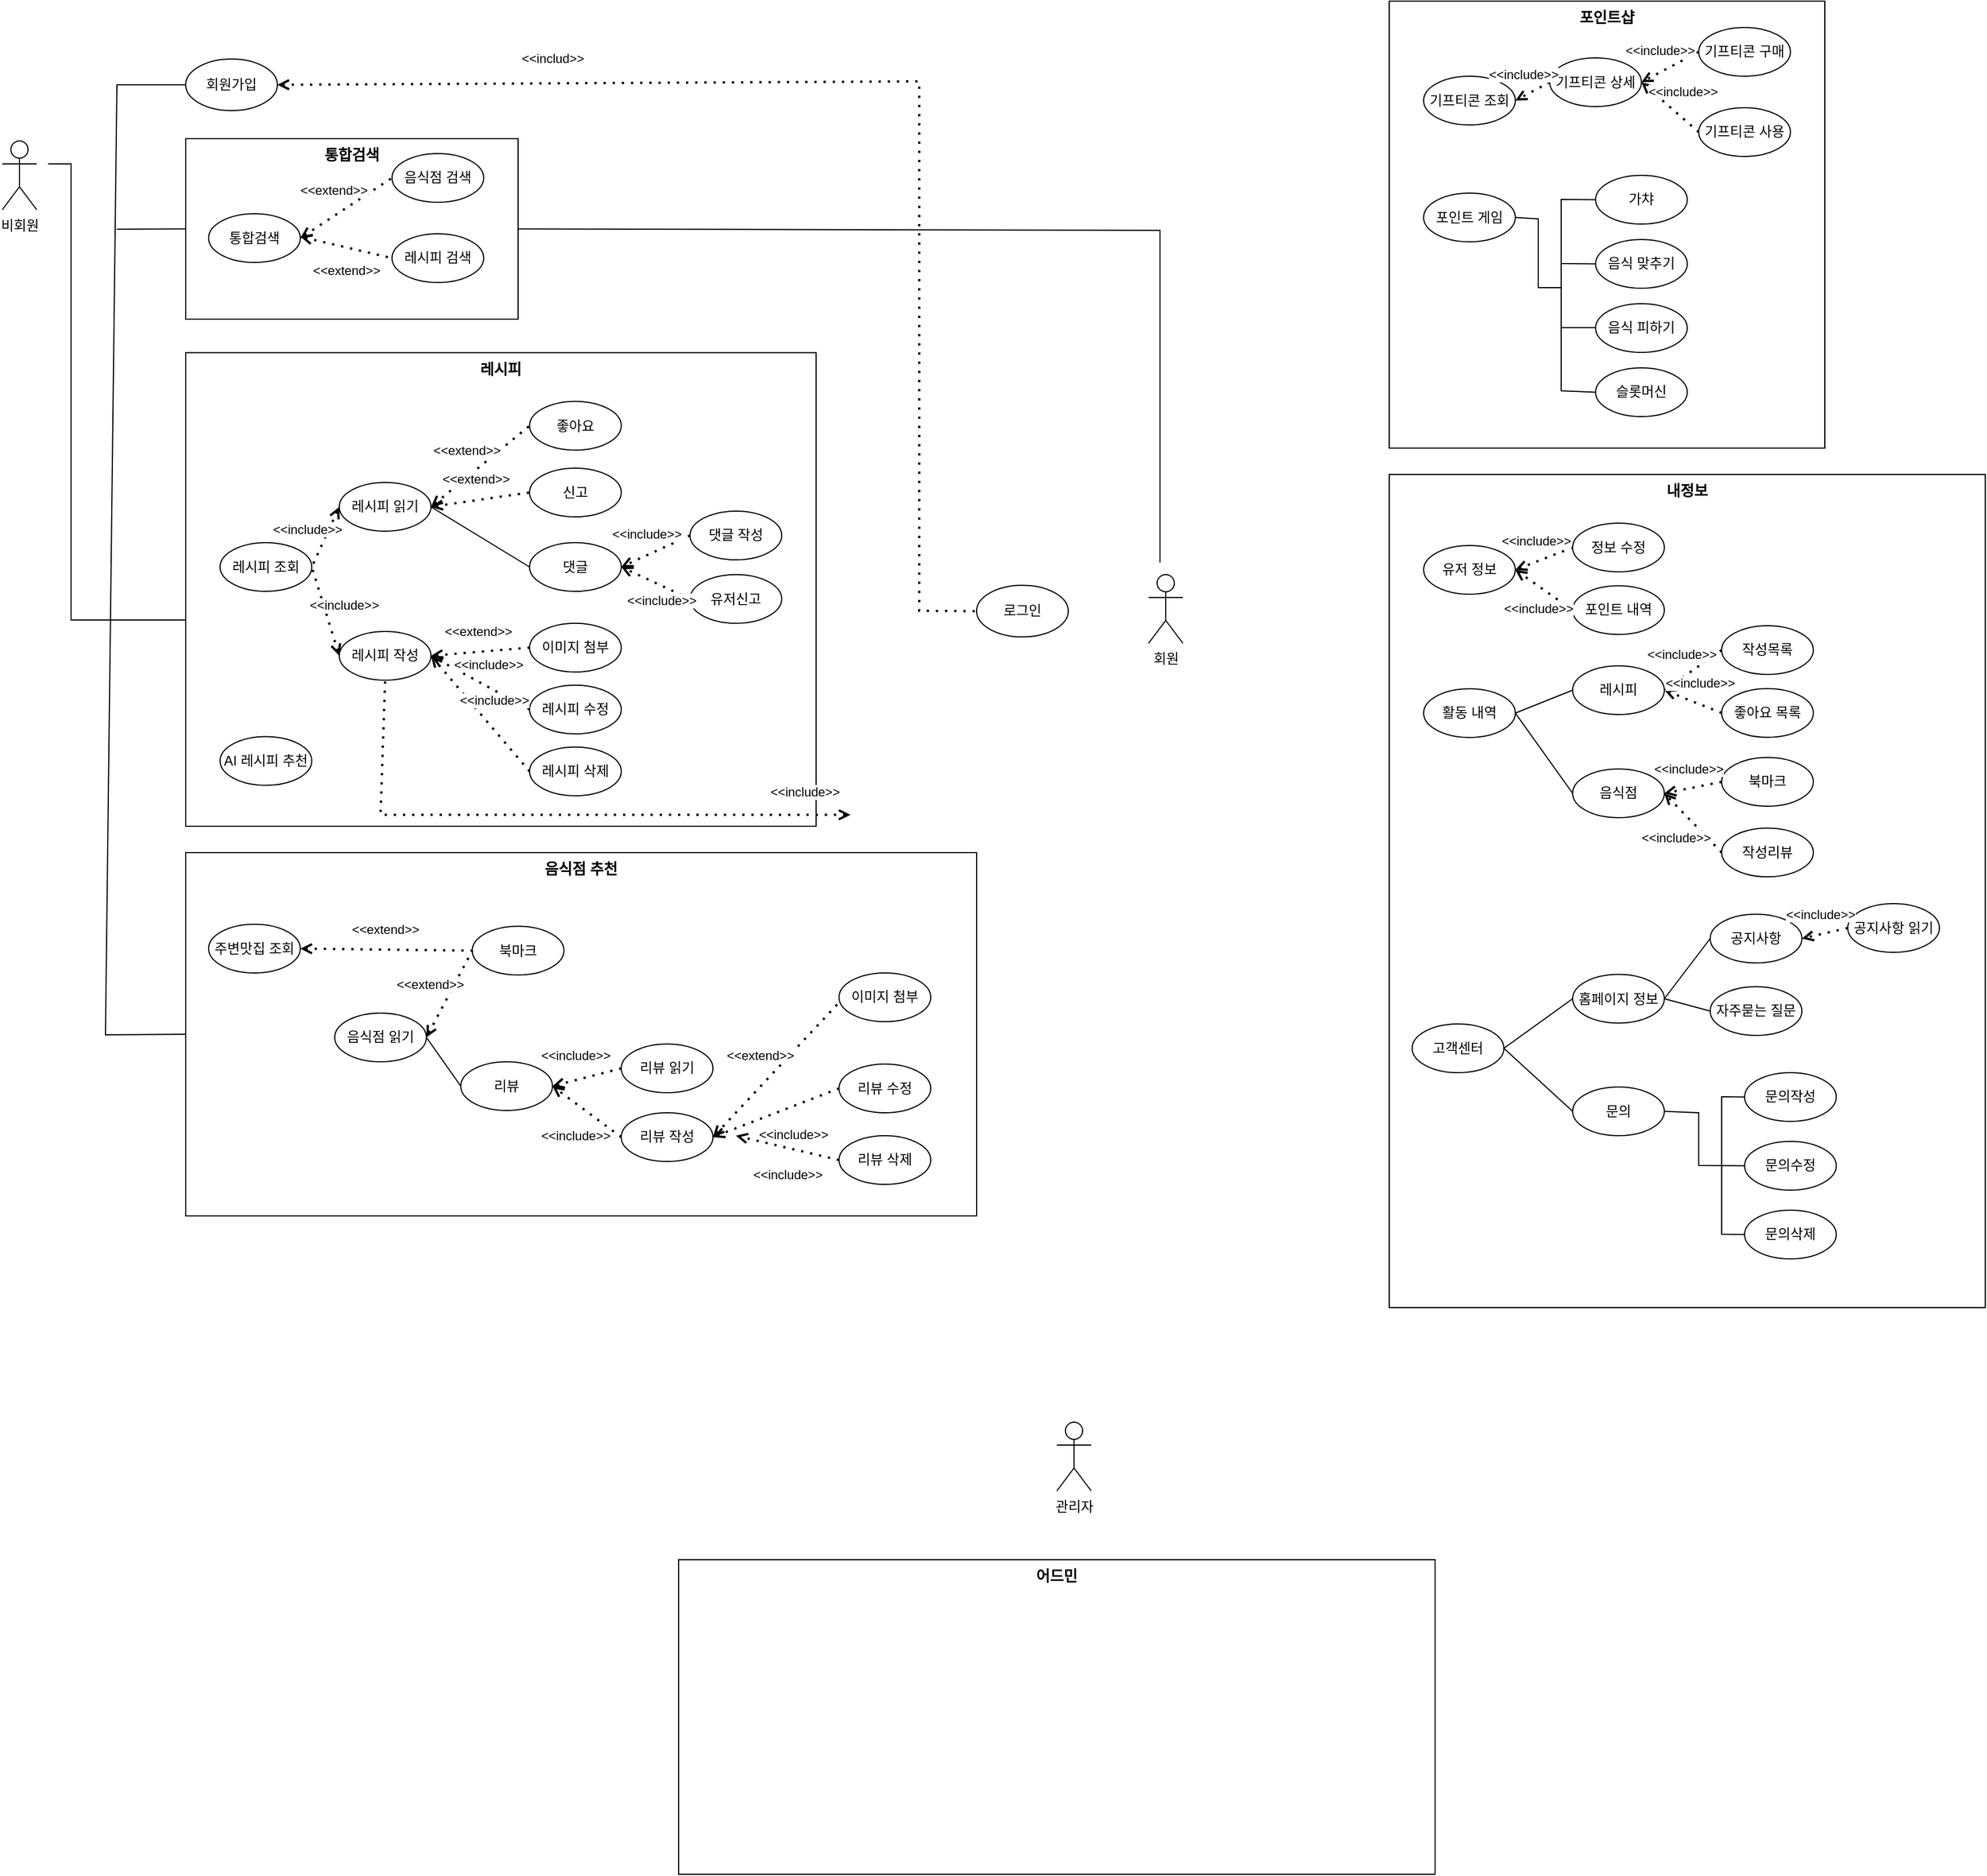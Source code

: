 <mxfile version="24.7.7">
  <diagram id="C5RBs43oDa-KdzZeNtuy" name="Page-1">
    <mxGraphModel dx="2090" dy="1197" grid="1" gridSize="10" guides="1" tooltips="1" connect="1" arrows="1" fold="1" page="1" pageScale="1" pageWidth="827" pageHeight="1169" math="0" shadow="0">
      <root>
        <mxCell id="WIyWlLk6GJQsqaUBKTNV-0" />
        <mxCell id="WIyWlLk6GJQsqaUBKTNV-1" parent="WIyWlLk6GJQsqaUBKTNV-0" />
        <mxCell id="xehVfJE9UMpyUodYkDcd-93" value="내정보" style="rounded=0;whiteSpace=wrap;html=1;fontSize=13;verticalAlign=top;fontStyle=1" vertex="1" parent="WIyWlLk6GJQsqaUBKTNV-1">
          <mxGeometry x="1250" y="423" width="520" height="727" as="geometry" />
        </mxCell>
        <mxCell id="xehVfJE9UMpyUodYkDcd-84" value="포인트샵" style="rounded=0;whiteSpace=wrap;html=1;fontSize=13;verticalAlign=top;fontStyle=1" vertex="1" parent="WIyWlLk6GJQsqaUBKTNV-1">
          <mxGeometry x="1250" y="10" width="380" height="390" as="geometry" />
        </mxCell>
        <mxCell id="xehVfJE9UMpyUodYkDcd-76" value="음식점 추천" style="rounded=0;whiteSpace=wrap;html=1;fontSize=13;verticalAlign=top;fontStyle=1" vertex="1" parent="WIyWlLk6GJQsqaUBKTNV-1">
          <mxGeometry x="200" y="753" width="690" height="317" as="geometry" />
        </mxCell>
        <mxCell id="xehVfJE9UMpyUodYkDcd-74" value="레시피" style="rounded=0;whiteSpace=wrap;html=1;fontSize=13;verticalAlign=top;fontStyle=1" vertex="1" parent="WIyWlLk6GJQsqaUBKTNV-1">
          <mxGeometry x="200" y="316.75" width="550" height="413.25" as="geometry" />
        </mxCell>
        <mxCell id="xehVfJE9UMpyUodYkDcd-73" value="통합검색" style="rounded=0;whiteSpace=wrap;html=1;fontSize=13;verticalAlign=top;fontStyle=1" vertex="1" parent="WIyWlLk6GJQsqaUBKTNV-1">
          <mxGeometry x="200" y="130" width="290" height="157.5" as="geometry" />
        </mxCell>
        <mxCell id="xehVfJE9UMpyUodYkDcd-0" value="비회원" style="shape=umlActor;verticalLabelPosition=bottom;verticalAlign=top;html=1;outlineConnect=0;" vertex="1" parent="WIyWlLk6GJQsqaUBKTNV-1">
          <mxGeometry x="40" y="132" width="30" height="60" as="geometry" />
        </mxCell>
        <mxCell id="xehVfJE9UMpyUodYkDcd-4" value="회원" style="shape=umlActor;verticalLabelPosition=bottom;verticalAlign=top;html=1;outlineConnect=0;" vertex="1" parent="WIyWlLk6GJQsqaUBKTNV-1">
          <mxGeometry x="1040" y="510.38" width="30" height="60" as="geometry" />
        </mxCell>
        <mxCell id="xehVfJE9UMpyUodYkDcd-5" value="관리자" style="shape=umlActor;verticalLabelPosition=bottom;verticalAlign=top;html=1;outlineConnect=0;" vertex="1" parent="WIyWlLk6GJQsqaUBKTNV-1">
          <mxGeometry x="960" y="1250" width="30" height="60" as="geometry" />
        </mxCell>
        <mxCell id="xehVfJE9UMpyUodYkDcd-7" value="&lt;div style=&quot;&quot;&gt;&lt;span style=&quot;background-color: initial;&quot;&gt;회원가입&lt;/span&gt;&lt;/div&gt;" style="ellipse;whiteSpace=wrap;html=1;verticalAlign=middle;align=center;" vertex="1" parent="WIyWlLk6GJQsqaUBKTNV-1">
          <mxGeometry x="200" y="60.5" width="80" height="45" as="geometry" />
        </mxCell>
        <mxCell id="xehVfJE9UMpyUodYkDcd-10" value="고객센터" style="ellipse;whiteSpace=wrap;html=1;" vertex="1" parent="WIyWlLk6GJQsqaUBKTNV-1">
          <mxGeometry x="1270" y="902.5" width="80" height="42.5" as="geometry" />
        </mxCell>
        <mxCell id="xehVfJE9UMpyUodYkDcd-11" value="통합검색" style="ellipse;whiteSpace=wrap;html=1;" vertex="1" parent="WIyWlLk6GJQsqaUBKTNV-1">
          <mxGeometry x="220" y="195.5" width="80" height="42.5" as="geometry" />
        </mxCell>
        <mxCell id="xehVfJE9UMpyUodYkDcd-12" value="레시피 조회" style="ellipse;whiteSpace=wrap;html=1;" vertex="1" parent="WIyWlLk6GJQsqaUBKTNV-1">
          <mxGeometry x="230" y="482.5" width="80" height="42.5" as="geometry" />
        </mxCell>
        <mxCell id="xehVfJE9UMpyUodYkDcd-13" value="주변맛집 조회" style="ellipse;whiteSpace=wrap;html=1;" vertex="1" parent="WIyWlLk6GJQsqaUBKTNV-1">
          <mxGeometry x="220" y="815.5" width="80" height="42.5" as="geometry" />
        </mxCell>
        <mxCell id="xehVfJE9UMpyUodYkDcd-14" value="음식점 읽기" style="ellipse;whiteSpace=wrap;html=1;" vertex="1" parent="WIyWlLk6GJQsqaUBKTNV-1">
          <mxGeometry x="330" y="893" width="80" height="42.5" as="geometry" />
        </mxCell>
        <mxCell id="xehVfJE9UMpyUodYkDcd-15" value="리뷰 작성" style="ellipse;whiteSpace=wrap;html=1;" vertex="1" parent="WIyWlLk6GJQsqaUBKTNV-1">
          <mxGeometry x="580" y="980" width="80" height="42.5" as="geometry" />
        </mxCell>
        <mxCell id="xehVfJE9UMpyUodYkDcd-16" value="유저 정보" style="ellipse;whiteSpace=wrap;html=1;" vertex="1" parent="WIyWlLk6GJQsqaUBKTNV-1">
          <mxGeometry x="1280" y="485" width="80" height="42.5" as="geometry" />
        </mxCell>
        <mxCell id="xehVfJE9UMpyUodYkDcd-17" value="문의" style="ellipse;whiteSpace=wrap;html=1;" vertex="1" parent="WIyWlLk6GJQsqaUBKTNV-1">
          <mxGeometry x="1410" y="957.5" width="80" height="42.5" as="geometry" />
        </mxCell>
        <mxCell id="xehVfJE9UMpyUodYkDcd-21" value="레시피 검색" style="ellipse;whiteSpace=wrap;html=1;" vertex="1" parent="WIyWlLk6GJQsqaUBKTNV-1">
          <mxGeometry x="380" y="213" width="80" height="42.5" as="geometry" />
        </mxCell>
        <mxCell id="xehVfJE9UMpyUodYkDcd-22" value="음식점 검색&lt;span style=&quot;color: rgba(0, 0, 0, 0); font-family: monospace; font-size: 0px; text-align: start; text-wrap: nowrap;&quot;&gt;%3CmxGraphModel%3E%3Croot%3E%3CmxCell%20id%3D%220%22%2F%3E%3CmxCell%20id%3D%221%22%20parent%3D%220%22%2F%3E%3CmxCell%20id%3D%222%22%20value%3D%22%ED%86%B5%ED%95%A9%EA%B2%80%EC%83%89%22%20style%3D%22ellipse%3BwhiteSpace%3Dwrap%3Bhtml%3D1%3B%22%20vertex%3D%221%22%20parent%3D%221%22%3E%3CmxGeometry%20x%3D%22350%22%20y%3D%22690%22%20width%3D%2280%22%20height%3D%2242.5%22%20as%3D%22geometry%22%2F%3E%3C%2FmxCell%3E%3C%2Froot%3E%3C%2FmxGraphModel%3E&lt;/span&gt;" style="ellipse;whiteSpace=wrap;html=1;" vertex="1" parent="WIyWlLk6GJQsqaUBKTNV-1">
          <mxGeometry x="380" y="143" width="80" height="42.5" as="geometry" />
        </mxCell>
        <mxCell id="xehVfJE9UMpyUodYkDcd-23" value="&amp;lt;&amp;lt;extend&amp;gt;&amp;gt;" style="endArrow=none;dashed=1;html=1;dashPattern=1 3;strokeWidth=2;rounded=0;entryX=0;entryY=0.5;entryDx=0;entryDy=0;exitX=1;exitY=0.5;exitDx=0;exitDy=0;startArrow=open;startFill=0;verticalAlign=middle;" edge="1" parent="WIyWlLk6GJQsqaUBKTNV-1" source="xehVfJE9UMpyUodYkDcd-11" target="xehVfJE9UMpyUodYkDcd-22">
          <mxGeometry x="0.003" y="18" width="50" height="50" relative="1" as="geometry">
            <mxPoint x="210" y="345.5" as="sourcePoint" />
            <mxPoint x="260" y="295.5" as="targetPoint" />
            <mxPoint x="-1" as="offset" />
          </mxGeometry>
        </mxCell>
        <mxCell id="xehVfJE9UMpyUodYkDcd-24" value="&amp;lt;&amp;lt;extend&amp;gt;&amp;gt;" style="endArrow=none;dashed=1;html=1;dashPattern=1 3;strokeWidth=2;rounded=0;entryX=0;entryY=0.5;entryDx=0;entryDy=0;startArrow=open;startFill=0;verticalAlign=middle;" edge="1" parent="WIyWlLk6GJQsqaUBKTNV-1" target="xehVfJE9UMpyUodYkDcd-21">
          <mxGeometry x="0.112" y="-20" width="50" height="50" relative="1" as="geometry">
            <mxPoint x="300" y="215.5" as="sourcePoint" />
            <mxPoint x="390" y="174.5" as="targetPoint" />
            <mxPoint as="offset" />
          </mxGeometry>
        </mxCell>
        <mxCell id="xehVfJE9UMpyUodYkDcd-25" value="레시피 읽기" style="ellipse;whiteSpace=wrap;html=1;flipV=1;" vertex="1" parent="WIyWlLk6GJQsqaUBKTNV-1">
          <mxGeometry x="334" y="430" width="80" height="42.5" as="geometry" />
        </mxCell>
        <mxCell id="xehVfJE9UMpyUodYkDcd-26" value="레시피 작성" style="ellipse;whiteSpace=wrap;html=1;flipV=1;" vertex="1" parent="WIyWlLk6GJQsqaUBKTNV-1">
          <mxGeometry x="334" y="560" width="80" height="42.5" as="geometry" />
        </mxCell>
        <mxCell id="xehVfJE9UMpyUodYkDcd-78" value="좋아요" style="ellipse;whiteSpace=wrap;html=1;" vertex="1" parent="WIyWlLk6GJQsqaUBKTNV-1">
          <mxGeometry x="500" y="359.25" width="80" height="42.5" as="geometry" />
        </mxCell>
        <mxCell id="xehVfJE9UMpyUodYkDcd-80" value="&amp;lt;&amp;lt;extend&amp;gt;&amp;gt;" style="endArrow=none;dashed=1;html=1;dashPattern=1 3;strokeWidth=2;rounded=0;exitX=1;exitY=0.5;exitDx=0;exitDy=0;startArrow=open;startFill=0;verticalAlign=middle;entryX=0;entryY=0.5;entryDx=0;entryDy=0;" edge="1" parent="WIyWlLk6GJQsqaUBKTNV-1" source="xehVfJE9UMpyUodYkDcd-25" target="xehVfJE9UMpyUodYkDcd-78">
          <mxGeometry x="0.003" y="18" width="50" height="50" relative="1" as="geometry">
            <mxPoint x="440" y="190.75" as="sourcePoint" />
            <mxPoint x="520" y="266.75" as="targetPoint" />
            <mxPoint x="-1" as="offset" />
          </mxGeometry>
        </mxCell>
        <mxCell id="xehVfJE9UMpyUodYkDcd-81" value="북마크" style="ellipse;whiteSpace=wrap;html=1;" vertex="1" parent="WIyWlLk6GJQsqaUBKTNV-1">
          <mxGeometry x="450" y="817.25" width="80" height="42.5" as="geometry" />
        </mxCell>
        <mxCell id="xehVfJE9UMpyUodYkDcd-82" value="&amp;lt;&amp;lt;extend&amp;gt;&amp;gt;" style="endArrow=none;dashed=1;html=1;dashPattern=1 3;strokeWidth=2;rounded=0;exitX=1;exitY=0.5;exitDx=0;exitDy=0;startArrow=open;startFill=0;verticalAlign=middle;entryX=0;entryY=0.5;entryDx=0;entryDy=0;" edge="1" parent="WIyWlLk6GJQsqaUBKTNV-1" source="xehVfJE9UMpyUodYkDcd-13" target="xehVfJE9UMpyUodYkDcd-81">
          <mxGeometry x="0.003" y="18" width="50" height="50" relative="1" as="geometry">
            <mxPoint x="445" y="554" as="sourcePoint" />
            <mxPoint x="500" y="554" as="targetPoint" />
            <mxPoint x="-1" as="offset" />
          </mxGeometry>
        </mxCell>
        <mxCell id="xehVfJE9UMpyUodYkDcd-91" value="기프티콘 조회" style="ellipse;whiteSpace=wrap;html=1;" vertex="1" parent="WIyWlLk6GJQsqaUBKTNV-1">
          <mxGeometry x="1280" y="75.5" width="80" height="42.5" as="geometry" />
        </mxCell>
        <mxCell id="xehVfJE9UMpyUodYkDcd-92" value="AI 레시피 추천" style="ellipse;whiteSpace=wrap;html=1;" vertex="1" parent="WIyWlLk6GJQsqaUBKTNV-1">
          <mxGeometry x="230" y="651.75" width="80" height="42.5" as="geometry" />
        </mxCell>
        <mxCell id="xehVfJE9UMpyUodYkDcd-95" value="어드민" style="rounded=0;whiteSpace=wrap;html=1;fontSize=13;verticalAlign=top;fontStyle=1" vertex="1" parent="WIyWlLk6GJQsqaUBKTNV-1">
          <mxGeometry x="630" y="1370" width="660" height="274.5" as="geometry" />
        </mxCell>
        <mxCell id="xehVfJE9UMpyUodYkDcd-96" value="신고" style="ellipse;whiteSpace=wrap;html=1;" vertex="1" parent="WIyWlLk6GJQsqaUBKTNV-1">
          <mxGeometry x="500" y="417.5" width="80" height="42.5" as="geometry" />
        </mxCell>
        <mxCell id="xehVfJE9UMpyUodYkDcd-98" value="&amp;lt;&amp;lt;extend&amp;gt;&amp;gt;" style="endArrow=none;dashed=1;html=1;dashPattern=1 3;strokeWidth=2;rounded=0;startArrow=open;startFill=0;verticalAlign=middle;entryX=0;entryY=0.5;entryDx=0;entryDy=0;exitX=1;exitY=0.5;exitDx=0;exitDy=0;" edge="1" parent="WIyWlLk6GJQsqaUBKTNV-1" source="xehVfJE9UMpyUodYkDcd-25" target="xehVfJE9UMpyUodYkDcd-96">
          <mxGeometry x="0.003" y="18" width="50" height="50" relative="1" as="geometry">
            <mxPoint x="460" y="336.75" as="sourcePoint" />
            <mxPoint x="550" y="332.75" as="targetPoint" />
            <mxPoint x="-1" as="offset" />
          </mxGeometry>
        </mxCell>
        <mxCell id="xehVfJE9UMpyUodYkDcd-99" value="레시피 수정" style="ellipse;whiteSpace=wrap;html=1;flipV=0;" vertex="1" parent="WIyWlLk6GJQsqaUBKTNV-1">
          <mxGeometry x="500" y="606.88" width="80" height="42.5" as="geometry" />
        </mxCell>
        <mxCell id="xehVfJE9UMpyUodYkDcd-100" value="댓글" style="ellipse;whiteSpace=wrap;html=1;" vertex="1" parent="WIyWlLk6GJQsqaUBKTNV-1">
          <mxGeometry x="500" y="482.5" width="80" height="42.5" as="geometry" />
        </mxCell>
        <mxCell id="xehVfJE9UMpyUodYkDcd-101" value="&amp;lt;&amp;lt;include&amp;gt;&amp;gt;" style="endArrow=open;dashed=1;html=1;dashPattern=1 3;strokeWidth=2;rounded=0;entryX=1;entryY=0.5;entryDx=0;entryDy=0;startArrow=none;startFill=0;verticalAlign=middle;exitX=0;exitY=0.5;exitDx=0;exitDy=0;endFill=0;" edge="1" parent="WIyWlLk6GJQsqaUBKTNV-1" source="xehVfJE9UMpyUodYkDcd-105" target="xehVfJE9UMpyUodYkDcd-100">
          <mxGeometry x="0.019" y="-17" width="50" height="50" relative="1" as="geometry">
            <mxPoint x="885.0" y="460.0" as="sourcePoint" />
            <mxPoint x="800.0" y="352.5" as="targetPoint" />
            <mxPoint as="offset" />
          </mxGeometry>
        </mxCell>
        <mxCell id="xehVfJE9UMpyUodYkDcd-102" value="유저신고" style="ellipse;whiteSpace=wrap;html=1;" vertex="1" parent="WIyWlLk6GJQsqaUBKTNV-1">
          <mxGeometry x="640" y="510.38" width="80" height="42.5" as="geometry" />
        </mxCell>
        <mxCell id="xehVfJE9UMpyUodYkDcd-104" value="" style="endArrow=none;html=1;rounded=0;entryX=1;entryY=0.5;entryDx=0;entryDy=0;exitX=0;exitY=0.5;exitDx=0;exitDy=0;" edge="1" parent="WIyWlLk6GJQsqaUBKTNV-1" source="xehVfJE9UMpyUodYkDcd-100" target="xehVfJE9UMpyUodYkDcd-25">
          <mxGeometry width="50" height="50" relative="1" as="geometry">
            <mxPoint x="590" y="406.75" as="sourcePoint" />
            <mxPoint x="640" y="356.75" as="targetPoint" />
          </mxGeometry>
        </mxCell>
        <mxCell id="xehVfJE9UMpyUodYkDcd-105" value="댓글 작성" style="ellipse;whiteSpace=wrap;html=1;" vertex="1" parent="WIyWlLk6GJQsqaUBKTNV-1">
          <mxGeometry x="640" y="455" width="80" height="42.5" as="geometry" />
        </mxCell>
        <mxCell id="xehVfJE9UMpyUodYkDcd-106" value="&amp;lt;&amp;lt;include&amp;gt;&amp;gt;" style="endArrow=open;dashed=1;html=1;dashPattern=1 3;strokeWidth=2;rounded=0;entryX=1;entryY=0.5;entryDx=0;entryDy=0;startArrow=none;startFill=0;verticalAlign=middle;exitX=0;exitY=0.5;exitDx=0;exitDy=0;endFill=0;" edge="1" parent="WIyWlLk6GJQsqaUBKTNV-1" source="xehVfJE9UMpyUodYkDcd-102" target="xehVfJE9UMpyUodYkDcd-100">
          <mxGeometry x="-0.357" y="12" width="50" height="50" relative="1" as="geometry">
            <mxPoint x="670" y="486" as="sourcePoint" />
            <mxPoint x="630" y="514" as="targetPoint" />
            <mxPoint as="offset" />
          </mxGeometry>
        </mxCell>
        <mxCell id="xehVfJE9UMpyUodYkDcd-108" value="리뷰" style="ellipse;whiteSpace=wrap;html=1;" vertex="1" parent="WIyWlLk6GJQsqaUBKTNV-1">
          <mxGeometry x="440" y="935.5" width="80" height="42.5" as="geometry" />
        </mxCell>
        <mxCell id="xehVfJE9UMpyUodYkDcd-109" value="리뷰 수정" style="ellipse;whiteSpace=wrap;html=1;" vertex="1" parent="WIyWlLk6GJQsqaUBKTNV-1">
          <mxGeometry x="770" y="937.5" width="80" height="42.5" as="geometry" />
        </mxCell>
        <mxCell id="xehVfJE9UMpyUodYkDcd-110" value="리뷰 읽기" style="ellipse;whiteSpace=wrap;html=1;" vertex="1" parent="WIyWlLk6GJQsqaUBKTNV-1">
          <mxGeometry x="580" y="920" width="80" height="42.5" as="geometry" />
        </mxCell>
        <mxCell id="xehVfJE9UMpyUodYkDcd-111" value="레시피 삭제" style="ellipse;whiteSpace=wrap;html=1;flipV=0;" vertex="1" parent="WIyWlLk6GJQsqaUBKTNV-1">
          <mxGeometry x="500" y="660.88" width="80" height="42.5" as="geometry" />
        </mxCell>
        <mxCell id="xehVfJE9UMpyUodYkDcd-112" value="&amp;lt;&amp;lt;extend&amp;gt;&amp;gt;" style="endArrow=none;dashed=1;html=1;dashPattern=1 3;strokeWidth=2;rounded=0;exitX=1;exitY=0.5;exitDx=0;exitDy=0;startArrow=open;startFill=0;verticalAlign=middle;entryX=0;entryY=0.5;entryDx=0;entryDy=0;" edge="1" parent="WIyWlLk6GJQsqaUBKTNV-1" source="xehVfJE9UMpyUodYkDcd-14" target="xehVfJE9UMpyUodYkDcd-81">
          <mxGeometry x="0.003" y="18" width="50" height="50" relative="1" as="geometry">
            <mxPoint x="310" y="847" as="sourcePoint" />
            <mxPoint x="470" y="849" as="targetPoint" />
            <mxPoint x="-1" as="offset" />
          </mxGeometry>
        </mxCell>
        <mxCell id="xehVfJE9UMpyUodYkDcd-113" value="" style="endArrow=none;html=1;rounded=0;entryX=1;entryY=0.5;entryDx=0;entryDy=0;exitX=0;exitY=0.5;exitDx=0;exitDy=0;" edge="1" parent="WIyWlLk6GJQsqaUBKTNV-1" source="xehVfJE9UMpyUodYkDcd-108" target="xehVfJE9UMpyUodYkDcd-14">
          <mxGeometry width="50" height="50" relative="1" as="geometry">
            <mxPoint x="530" y="470" as="sourcePoint" />
            <mxPoint x="445" y="384" as="targetPoint" />
          </mxGeometry>
        </mxCell>
        <mxCell id="xehVfJE9UMpyUodYkDcd-115" value="리뷰 삭제" style="ellipse;whiteSpace=wrap;html=1;" vertex="1" parent="WIyWlLk6GJQsqaUBKTNV-1">
          <mxGeometry x="770" y="1000" width="80" height="42.5" as="geometry" />
        </mxCell>
        <mxCell id="xehVfJE9UMpyUodYkDcd-129" value="기프티콘 상세" style="ellipse;whiteSpace=wrap;html=1;" vertex="1" parent="WIyWlLk6GJQsqaUBKTNV-1">
          <mxGeometry x="1390" y="59.5" width="80" height="42.5" as="geometry" />
        </mxCell>
        <mxCell id="xehVfJE9UMpyUodYkDcd-130" value="기프티콘 구매" style="ellipse;whiteSpace=wrap;html=1;" vertex="1" parent="WIyWlLk6GJQsqaUBKTNV-1">
          <mxGeometry x="1520" y="33" width="80" height="42.5" as="geometry" />
        </mxCell>
        <mxCell id="xehVfJE9UMpyUodYkDcd-131" value="기프티콘 사용" style="ellipse;whiteSpace=wrap;html=1;" vertex="1" parent="WIyWlLk6GJQsqaUBKTNV-1">
          <mxGeometry x="1520" y="103" width="80" height="42.5" as="geometry" />
        </mxCell>
        <mxCell id="xehVfJE9UMpyUodYkDcd-132" value="포인트 게임" style="ellipse;whiteSpace=wrap;html=1;" vertex="1" parent="WIyWlLk6GJQsqaUBKTNV-1">
          <mxGeometry x="1280" y="177.5" width="80" height="42.5" as="geometry" />
        </mxCell>
        <mxCell id="xehVfJE9UMpyUodYkDcd-133" value="가챠" style="ellipse;whiteSpace=wrap;html=1;" vertex="1" parent="WIyWlLk6GJQsqaUBKTNV-1">
          <mxGeometry x="1430" y="162" width="80" height="42.5" as="geometry" />
        </mxCell>
        <mxCell id="xehVfJE9UMpyUodYkDcd-135" value="음식 맞추기" style="ellipse;whiteSpace=wrap;html=1;" vertex="1" parent="WIyWlLk6GJQsqaUBKTNV-1">
          <mxGeometry x="1430" y="218" width="80" height="42.5" as="geometry" />
        </mxCell>
        <mxCell id="xehVfJE9UMpyUodYkDcd-137" value="음식 피하기" style="ellipse;whiteSpace=wrap;html=1;" vertex="1" parent="WIyWlLk6GJQsqaUBKTNV-1">
          <mxGeometry x="1430" y="274" width="80" height="42.5" as="geometry" />
        </mxCell>
        <mxCell id="xehVfJE9UMpyUodYkDcd-138" value="슬롯머신" style="ellipse;whiteSpace=wrap;html=1;" vertex="1" parent="WIyWlLk6GJQsqaUBKTNV-1">
          <mxGeometry x="1430" y="330" width="80" height="42.5" as="geometry" />
        </mxCell>
        <mxCell id="xehVfJE9UMpyUodYkDcd-139" value="&amp;lt;&amp;lt;include&amp;gt;&amp;gt;" style="endArrow=open;dashed=1;html=1;dashPattern=1 3;strokeWidth=2;rounded=0;entryX=1;entryY=0.5;entryDx=0;entryDy=0;startArrow=none;startFill=0;verticalAlign=middle;exitX=0;exitY=0.5;exitDx=0;exitDy=0;endFill=0;" edge="1" parent="WIyWlLk6GJQsqaUBKTNV-1" source="xehVfJE9UMpyUodYkDcd-130" target="xehVfJE9UMpyUodYkDcd-129">
          <mxGeometry x="0.019" y="-17" width="50" height="50" relative="1" as="geometry">
            <mxPoint x="1540" y="59.5" as="sourcePoint" />
            <mxPoint x="1480" y="86.5" as="targetPoint" />
            <mxPoint as="offset" />
          </mxGeometry>
        </mxCell>
        <mxCell id="xehVfJE9UMpyUodYkDcd-140" value="&amp;lt;&amp;lt;include&amp;gt;&amp;gt;" style="endArrow=open;dashed=1;html=1;dashPattern=1 3;strokeWidth=2;rounded=0;entryX=1;entryY=0.5;entryDx=0;entryDy=0;startArrow=none;startFill=0;verticalAlign=middle;exitX=0;exitY=0.5;exitDx=0;exitDy=0;endFill=0;" edge="1" parent="WIyWlLk6GJQsqaUBKTNV-1" source="xehVfJE9UMpyUodYkDcd-131" target="xehVfJE9UMpyUodYkDcd-129">
          <mxGeometry x="0.019" y="-17" width="50" height="50" relative="1" as="geometry">
            <mxPoint x="1520" y="64" as="sourcePoint" />
            <mxPoint x="1480" y="91" as="targetPoint" />
            <mxPoint as="offset" />
          </mxGeometry>
        </mxCell>
        <mxCell id="xehVfJE9UMpyUodYkDcd-141" value="&amp;lt;&amp;lt;include&amp;gt;&amp;gt;" style="endArrow=open;dashed=1;html=1;dashPattern=1 3;strokeWidth=2;rounded=0;entryX=1;entryY=0.5;entryDx=0;entryDy=0;startArrow=none;startFill=0;verticalAlign=middle;exitX=0;exitY=0.5;exitDx=0;exitDy=0;endFill=0;" edge="1" parent="WIyWlLk6GJQsqaUBKTNV-1" source="xehVfJE9UMpyUodYkDcd-129" target="xehVfJE9UMpyUodYkDcd-91">
          <mxGeometry x="0.019" y="-17" width="50" height="50" relative="1" as="geometry">
            <mxPoint x="1530" y="64" as="sourcePoint" />
            <mxPoint x="1480" y="91" as="targetPoint" />
            <mxPoint as="offset" />
          </mxGeometry>
        </mxCell>
        <mxCell id="xehVfJE9UMpyUodYkDcd-142" value="" style="endArrow=none;html=1;rounded=0;entryX=0;entryY=0.5;entryDx=0;entryDy=0;exitX=0;exitY=0.5;exitDx=0;exitDy=0;" edge="1" parent="WIyWlLk6GJQsqaUBKTNV-1" source="xehVfJE9UMpyUodYkDcd-138" target="xehVfJE9UMpyUodYkDcd-133">
          <mxGeometry width="50" height="50" relative="1" as="geometry">
            <mxPoint x="1310" y="350" as="sourcePoint" />
            <mxPoint x="1360" y="300" as="targetPoint" />
            <Array as="points">
              <mxPoint x="1400" y="350" />
              <mxPoint x="1400" y="183" />
            </Array>
          </mxGeometry>
        </mxCell>
        <mxCell id="xehVfJE9UMpyUodYkDcd-143" value="" style="endArrow=none;html=1;rounded=0;entryX=0;entryY=0.5;entryDx=0;entryDy=0;" edge="1" parent="WIyWlLk6GJQsqaUBKTNV-1" target="xehVfJE9UMpyUodYkDcd-135">
          <mxGeometry width="50" height="50" relative="1" as="geometry">
            <mxPoint x="1400" y="239" as="sourcePoint" />
            <mxPoint x="1380" y="270" as="targetPoint" />
          </mxGeometry>
        </mxCell>
        <mxCell id="xehVfJE9UMpyUodYkDcd-144" value="" style="endArrow=none;html=1;rounded=0;entryX=0;entryY=0.5;entryDx=0;entryDy=0;" edge="1" parent="WIyWlLk6GJQsqaUBKTNV-1">
          <mxGeometry width="50" height="50" relative="1" as="geometry">
            <mxPoint x="1400" y="294.88" as="sourcePoint" />
            <mxPoint x="1430" y="294.88" as="targetPoint" />
          </mxGeometry>
        </mxCell>
        <mxCell id="xehVfJE9UMpyUodYkDcd-146" value="" style="endArrow=none;html=1;rounded=0;exitX=1;exitY=0.5;exitDx=0;exitDy=0;" edge="1" parent="WIyWlLk6GJQsqaUBKTNV-1" source="xehVfJE9UMpyUodYkDcd-132">
          <mxGeometry width="50" height="50" relative="1" as="geometry">
            <mxPoint x="1410" y="304.88" as="sourcePoint" />
            <mxPoint x="1400" y="260" as="targetPoint" />
            <Array as="points">
              <mxPoint x="1380" y="200" />
              <mxPoint x="1380" y="260" />
            </Array>
          </mxGeometry>
        </mxCell>
        <mxCell id="xehVfJE9UMpyUodYkDcd-147" value="활동 내역" style="ellipse;whiteSpace=wrap;html=1;" vertex="1" parent="WIyWlLk6GJQsqaUBKTNV-1">
          <mxGeometry x="1280" y="610" width="80" height="42.5" as="geometry" />
        </mxCell>
        <mxCell id="xehVfJE9UMpyUodYkDcd-148" value="정보 수정" style="ellipse;whiteSpace=wrap;html=1;" vertex="1" parent="WIyWlLk6GJQsqaUBKTNV-1">
          <mxGeometry x="1410" y="465.5" width="80" height="42.5" as="geometry" />
        </mxCell>
        <mxCell id="xehVfJE9UMpyUodYkDcd-149" value="포인트 내역" style="ellipse;whiteSpace=wrap;html=1;" vertex="1" parent="WIyWlLk6GJQsqaUBKTNV-1">
          <mxGeometry x="1410" y="520.12" width="80" height="42.5" as="geometry" />
        </mxCell>
        <mxCell id="xehVfJE9UMpyUodYkDcd-150" value="작성목록" style="ellipse;whiteSpace=wrap;html=1;" vertex="1" parent="WIyWlLk6GJQsqaUBKTNV-1">
          <mxGeometry x="1540" y="555" width="80" height="42.5" as="geometry" />
        </mxCell>
        <mxCell id="xehVfJE9UMpyUodYkDcd-151" value="레시피" style="ellipse;whiteSpace=wrap;html=1;" vertex="1" parent="WIyWlLk6GJQsqaUBKTNV-1">
          <mxGeometry x="1410" y="590" width="80" height="42.5" as="geometry" />
        </mxCell>
        <mxCell id="xehVfJE9UMpyUodYkDcd-152" value="좋아요 목록" style="ellipse;whiteSpace=wrap;html=1;" vertex="1" parent="WIyWlLk6GJQsqaUBKTNV-1">
          <mxGeometry x="1540" y="609.88" width="80" height="42.5" as="geometry" />
        </mxCell>
        <mxCell id="xehVfJE9UMpyUodYkDcd-153" value="음식점" style="ellipse;whiteSpace=wrap;html=1;" vertex="1" parent="WIyWlLk6GJQsqaUBKTNV-1">
          <mxGeometry x="1410" y="680" width="80" height="42.5" as="geometry" />
        </mxCell>
        <mxCell id="xehVfJE9UMpyUodYkDcd-154" value="북마크" style="ellipse;whiteSpace=wrap;html=1;" vertex="1" parent="WIyWlLk6GJQsqaUBKTNV-1">
          <mxGeometry x="1540" y="670" width="80" height="42.5" as="geometry" />
        </mxCell>
        <mxCell id="xehVfJE9UMpyUodYkDcd-155" value="작성리뷰" style="ellipse;whiteSpace=wrap;html=1;" vertex="1" parent="WIyWlLk6GJQsqaUBKTNV-1">
          <mxGeometry x="1540" y="731.63" width="80" height="42.5" as="geometry" />
        </mxCell>
        <mxCell id="xehVfJE9UMpyUodYkDcd-156" value="&amp;lt;&amp;lt;include&amp;gt;&amp;gt;" style="endArrow=open;dashed=1;html=1;dashPattern=1 3;strokeWidth=2;rounded=0;entryX=1;entryY=0.5;entryDx=0;entryDy=0;startArrow=none;startFill=0;verticalAlign=middle;exitX=0;exitY=0.5;exitDx=0;exitDy=0;endFill=0;" edge="1" parent="WIyWlLk6GJQsqaUBKTNV-1" source="xehVfJE9UMpyUodYkDcd-149" target="xehVfJE9UMpyUodYkDcd-16">
          <mxGeometry x="-0.171" y="16" width="50" height="50" relative="1" as="geometry">
            <mxPoint x="1420" y="533" as="sourcePoint" />
            <mxPoint x="1370" y="490" as="targetPoint" />
            <mxPoint as="offset" />
          </mxGeometry>
        </mxCell>
        <mxCell id="xehVfJE9UMpyUodYkDcd-157" value="&amp;lt;&amp;lt;include&amp;gt;&amp;gt;" style="endArrow=open;dashed=1;html=1;dashPattern=1 3;strokeWidth=2;rounded=0;entryX=1;entryY=0.5;entryDx=0;entryDy=0;startArrow=none;startFill=0;verticalAlign=middle;exitX=0;exitY=0.5;exitDx=0;exitDy=0;endFill=0;" edge="1" parent="WIyWlLk6GJQsqaUBKTNV-1" source="xehVfJE9UMpyUodYkDcd-148" target="xehVfJE9UMpyUodYkDcd-16">
          <mxGeometry x="0.019" y="-17" width="50" height="50" relative="1" as="geometry">
            <mxPoint x="1420" y="551" as="sourcePoint" />
            <mxPoint x="1370" y="516" as="targetPoint" />
            <mxPoint as="offset" />
          </mxGeometry>
        </mxCell>
        <mxCell id="xehVfJE9UMpyUodYkDcd-158" value="" style="endArrow=none;html=1;rounded=0;entryX=0;entryY=0.5;entryDx=0;entryDy=0;exitX=1;exitY=0.5;exitDx=0;exitDy=0;" edge="1" parent="WIyWlLk6GJQsqaUBKTNV-1" source="xehVfJE9UMpyUodYkDcd-147" target="xehVfJE9UMpyUodYkDcd-151">
          <mxGeometry width="50" height="50" relative="1" as="geometry">
            <mxPoint x="1230" y="610" as="sourcePoint" />
            <mxPoint x="1280" y="560" as="targetPoint" />
          </mxGeometry>
        </mxCell>
        <mxCell id="xehVfJE9UMpyUodYkDcd-159" value="" style="endArrow=none;html=1;rounded=0;entryX=0;entryY=0.5;entryDx=0;entryDy=0;exitX=1;exitY=0.5;exitDx=0;exitDy=0;" edge="1" parent="WIyWlLk6GJQsqaUBKTNV-1" source="xehVfJE9UMpyUodYkDcd-147" target="xehVfJE9UMpyUodYkDcd-153">
          <mxGeometry width="50" height="50" relative="1" as="geometry">
            <mxPoint x="1365" y="670" as="sourcePoint" />
            <mxPoint x="1495.0" y="691.25" as="targetPoint" />
          </mxGeometry>
        </mxCell>
        <mxCell id="xehVfJE9UMpyUodYkDcd-160" value="&amp;lt;&amp;lt;include&amp;gt;&amp;gt;" style="endArrow=open;dashed=1;html=1;dashPattern=1 3;strokeWidth=2;rounded=0;entryX=1;entryY=0.5;entryDx=0;entryDy=0;startArrow=none;startFill=0;verticalAlign=middle;exitX=0;exitY=0.5;exitDx=0;exitDy=0;endFill=0;" edge="1" parent="WIyWlLk6GJQsqaUBKTNV-1" source="xehVfJE9UMpyUodYkDcd-150" target="xehVfJE9UMpyUodYkDcd-151">
          <mxGeometry x="0.019" y="-17" width="50" height="50" relative="1" as="geometry">
            <mxPoint x="1590" y="501.12" as="sourcePoint" />
            <mxPoint x="1540" y="520.12" as="targetPoint" />
            <mxPoint as="offset" />
          </mxGeometry>
        </mxCell>
        <mxCell id="xehVfJE9UMpyUodYkDcd-162" value="&amp;lt;&amp;lt;include&amp;gt;&amp;gt;" style="endArrow=open;dashed=1;html=1;dashPattern=1 3;strokeWidth=2;rounded=0;entryX=1;entryY=0.5;entryDx=0;entryDy=0;startArrow=none;startFill=0;verticalAlign=middle;exitX=0;exitY=0.5;exitDx=0;exitDy=0;endFill=0;" edge="1" parent="WIyWlLk6GJQsqaUBKTNV-1" source="xehVfJE9UMpyUodYkDcd-152" target="xehVfJE9UMpyUodYkDcd-151">
          <mxGeometry x="0.019" y="-17" width="50" height="50" relative="1" as="geometry">
            <mxPoint x="1550" y="586" as="sourcePoint" />
            <mxPoint x="1500" y="621" as="targetPoint" />
            <mxPoint as="offset" />
          </mxGeometry>
        </mxCell>
        <mxCell id="xehVfJE9UMpyUodYkDcd-163" value="&amp;lt;&amp;lt;include&amp;gt;&amp;gt;" style="endArrow=open;dashed=1;html=1;dashPattern=1 3;strokeWidth=2;rounded=0;startArrow=none;startFill=0;verticalAlign=middle;exitX=0;exitY=0.5;exitDx=0;exitDy=0;entryX=1;entryY=0.5;entryDx=0;entryDy=0;endFill=0;" edge="1" parent="WIyWlLk6GJQsqaUBKTNV-1" source="xehVfJE9UMpyUodYkDcd-154" target="xehVfJE9UMpyUodYkDcd-153">
          <mxGeometry x="0.019" y="-17" width="50" height="50" relative="1" as="geometry">
            <mxPoint x="1550" y="641" as="sourcePoint" />
            <mxPoint x="1500" y="621" as="targetPoint" />
            <mxPoint as="offset" />
          </mxGeometry>
        </mxCell>
        <mxCell id="xehVfJE9UMpyUodYkDcd-164" value="&amp;lt;&amp;lt;include&amp;gt;&amp;gt;" style="endArrow=open;dashed=1;html=1;dashPattern=1 3;strokeWidth=2;rounded=0;startArrow=none;startFill=0;verticalAlign=middle;exitX=0;exitY=0.5;exitDx=0;exitDy=0;entryX=1;entryY=0.5;entryDx=0;entryDy=0;endFill=0;" edge="1" parent="WIyWlLk6GJQsqaUBKTNV-1" source="xehVfJE9UMpyUodYkDcd-155" target="xehVfJE9UMpyUodYkDcd-153">
          <mxGeometry x="0.032" y="20" width="50" height="50" relative="1" as="geometry">
            <mxPoint x="1550" y="701" as="sourcePoint" />
            <mxPoint x="1500" y="711" as="targetPoint" />
            <mxPoint as="offset" />
          </mxGeometry>
        </mxCell>
        <mxCell id="xehVfJE9UMpyUodYkDcd-167" value="공지사항" style="ellipse;whiteSpace=wrap;html=1;" vertex="1" parent="WIyWlLk6GJQsqaUBKTNV-1">
          <mxGeometry x="1530" y="806.75" width="80" height="42.5" as="geometry" />
        </mxCell>
        <mxCell id="xehVfJE9UMpyUodYkDcd-169" value="자주묻는 질문" style="ellipse;whiteSpace=wrap;html=1;" vertex="1" parent="WIyWlLk6GJQsqaUBKTNV-1">
          <mxGeometry x="1530" y="870" width="80" height="42.5" as="geometry" />
        </mxCell>
        <mxCell id="xehVfJE9UMpyUodYkDcd-170" value="홈페이지 정보" style="ellipse;whiteSpace=wrap;html=1;" vertex="1" parent="WIyWlLk6GJQsqaUBKTNV-1">
          <mxGeometry x="1410" y="859.25" width="80" height="42.5" as="geometry" />
        </mxCell>
        <mxCell id="xehVfJE9UMpyUodYkDcd-172" value="문의작성" style="ellipse;whiteSpace=wrap;html=1;" vertex="1" parent="WIyWlLk6GJQsqaUBKTNV-1">
          <mxGeometry x="1560" y="945" width="80" height="42.5" as="geometry" />
        </mxCell>
        <mxCell id="xehVfJE9UMpyUodYkDcd-173" value="문의수정" style="ellipse;whiteSpace=wrap;html=1;" vertex="1" parent="WIyWlLk6GJQsqaUBKTNV-1">
          <mxGeometry x="1560" y="1005" width="80" height="42.5" as="geometry" />
        </mxCell>
        <mxCell id="xehVfJE9UMpyUodYkDcd-174" value="문의삭제" style="ellipse;whiteSpace=wrap;html=1;" vertex="1" parent="WIyWlLk6GJQsqaUBKTNV-1">
          <mxGeometry x="1560" y="1065" width="80" height="42.5" as="geometry" />
        </mxCell>
        <mxCell id="xehVfJE9UMpyUodYkDcd-175" value="" style="endArrow=none;html=1;rounded=0;entryX=1;entryY=0.5;entryDx=0;entryDy=0;exitX=0;exitY=0.5;exitDx=0;exitDy=0;" edge="1" parent="WIyWlLk6GJQsqaUBKTNV-1" source="xehVfJE9UMpyUodYkDcd-170" target="xehVfJE9UMpyUodYkDcd-10">
          <mxGeometry width="50" height="50" relative="1" as="geometry">
            <mxPoint x="1250" y="920" as="sourcePoint" />
            <mxPoint x="1300" y="870" as="targetPoint" />
          </mxGeometry>
        </mxCell>
        <mxCell id="xehVfJE9UMpyUodYkDcd-176" value="" style="endArrow=none;html=1;rounded=0;exitX=1;exitY=0.5;exitDx=0;exitDy=0;entryX=0;entryY=0.5;entryDx=0;entryDy=0;" edge="1" parent="WIyWlLk6GJQsqaUBKTNV-1" source="xehVfJE9UMpyUodYkDcd-10" target="xehVfJE9UMpyUodYkDcd-17">
          <mxGeometry width="50" height="50" relative="1" as="geometry">
            <mxPoint x="1250" y="920" as="sourcePoint" />
            <mxPoint x="1300" y="870" as="targetPoint" />
          </mxGeometry>
        </mxCell>
        <mxCell id="xehVfJE9UMpyUodYkDcd-179" value="" style="endArrow=none;html=1;rounded=0;exitX=1;exitY=0.5;exitDx=0;exitDy=0;entryX=0;entryY=0.5;entryDx=0;entryDy=0;" edge="1" parent="WIyWlLk6GJQsqaUBKTNV-1" source="xehVfJE9UMpyUodYkDcd-170" target="xehVfJE9UMpyUodYkDcd-167">
          <mxGeometry width="50" height="50" relative="1" as="geometry">
            <mxPoint x="1480" y="822.5" as="sourcePoint" />
            <mxPoint x="1540" y="877.5" as="targetPoint" />
          </mxGeometry>
        </mxCell>
        <mxCell id="xehVfJE9UMpyUodYkDcd-180" value="" style="endArrow=none;html=1;rounded=0;exitX=1;exitY=0.5;exitDx=0;exitDy=0;entryX=0;entryY=0.5;entryDx=0;entryDy=0;" edge="1" parent="WIyWlLk6GJQsqaUBKTNV-1" source="xehVfJE9UMpyUodYkDcd-170" target="xehVfJE9UMpyUodYkDcd-169">
          <mxGeometry width="50" height="50" relative="1" as="geometry">
            <mxPoint x="1500" y="891" as="sourcePoint" />
            <mxPoint x="1540" y="838" as="targetPoint" />
          </mxGeometry>
        </mxCell>
        <mxCell id="xehVfJE9UMpyUodYkDcd-182" value="" style="endArrow=none;html=1;rounded=0;exitX=0;exitY=0.5;exitDx=0;exitDy=0;entryX=0;entryY=0.5;entryDx=0;entryDy=0;" edge="1" parent="WIyWlLk6GJQsqaUBKTNV-1" source="xehVfJE9UMpyUodYkDcd-174" target="xehVfJE9UMpyUodYkDcd-172">
          <mxGeometry width="50" height="50" relative="1" as="geometry">
            <mxPoint x="1530" y="891" as="sourcePoint" />
            <mxPoint x="1570" y="901" as="targetPoint" />
            <Array as="points">
              <mxPoint x="1540" y="1086" />
              <mxPoint x="1540" y="966" />
            </Array>
          </mxGeometry>
        </mxCell>
        <mxCell id="xehVfJE9UMpyUodYkDcd-184" value="" style="endArrow=none;html=1;rounded=0;exitX=1;exitY=0.5;exitDx=0;exitDy=0;entryX=0;entryY=0.5;entryDx=0;entryDy=0;" edge="1" parent="WIyWlLk6GJQsqaUBKTNV-1" source="xehVfJE9UMpyUodYkDcd-17" target="xehVfJE9UMpyUodYkDcd-173">
          <mxGeometry width="50" height="50" relative="1" as="geometry">
            <mxPoint x="1550" y="1036" as="sourcePoint" />
            <mxPoint x="1540" y="1030" as="targetPoint" />
            <Array as="points">
              <mxPoint x="1520" y="980" />
              <mxPoint x="1520" y="1026" />
            </Array>
          </mxGeometry>
        </mxCell>
        <mxCell id="xehVfJE9UMpyUodYkDcd-185" value="공지사항 읽기" style="ellipse;whiteSpace=wrap;html=1;" vertex="1" parent="WIyWlLk6GJQsqaUBKTNV-1">
          <mxGeometry x="1650" y="797.5" width="80" height="42.5" as="geometry" />
        </mxCell>
        <mxCell id="xehVfJE9UMpyUodYkDcd-186" value="&amp;lt;&amp;lt;include&amp;gt;&amp;gt;" style="endArrow=open;dashed=1;html=1;dashPattern=1 3;strokeWidth=2;rounded=0;startArrow=none;startFill=0;verticalAlign=middle;exitX=0;exitY=0.5;exitDx=0;exitDy=0;entryX=1;entryY=0.5;entryDx=0;entryDy=0;endFill=0;" edge="1" parent="WIyWlLk6GJQsqaUBKTNV-1" source="xehVfJE9UMpyUodYkDcd-185" target="xehVfJE9UMpyUodYkDcd-167">
          <mxGeometry x="0.019" y="-17" width="50" height="50" relative="1" as="geometry">
            <mxPoint x="1550" y="701" as="sourcePoint" />
            <mxPoint x="1500" y="711" as="targetPoint" />
            <mxPoint as="offset" />
          </mxGeometry>
        </mxCell>
        <mxCell id="xehVfJE9UMpyUodYkDcd-194" value="&lt;div style=&quot;&quot;&gt;&lt;span style=&quot;background-color: initial;&quot;&gt;로그인&lt;/span&gt;&lt;/div&gt;" style="ellipse;whiteSpace=wrap;html=1;verticalAlign=middle;align=center;" vertex="1" parent="WIyWlLk6GJQsqaUBKTNV-1">
          <mxGeometry x="890" y="519.75" width="80" height="45" as="geometry" />
        </mxCell>
        <mxCell id="xehVfJE9UMpyUodYkDcd-197" value="이미지 첨부" style="ellipse;whiteSpace=wrap;html=1;" vertex="1" parent="WIyWlLk6GJQsqaUBKTNV-1">
          <mxGeometry x="770" y="858" width="80" height="42.5" as="geometry" />
        </mxCell>
        <mxCell id="xehVfJE9UMpyUodYkDcd-199" value="&amp;lt;&amp;lt;extend&amp;gt;&amp;gt;" style="endArrow=none;dashed=1;html=1;dashPattern=1 3;strokeWidth=2;rounded=0;exitX=1;exitY=0.5;exitDx=0;exitDy=0;startArrow=open;startFill=0;verticalAlign=middle;entryX=-0.006;entryY=0.62;entryDx=0;entryDy=0;entryPerimeter=0;" edge="1" parent="WIyWlLk6GJQsqaUBKTNV-1" source="xehVfJE9UMpyUodYkDcd-15" target="xehVfJE9UMpyUodYkDcd-197">
          <mxGeometry x="0.003" y="18" width="50" height="50" relative="1" as="geometry">
            <mxPoint x="310" y="847" as="sourcePoint" />
            <mxPoint x="470" y="849" as="targetPoint" />
            <mxPoint x="-1" as="offset" />
          </mxGeometry>
        </mxCell>
        <mxCell id="xehVfJE9UMpyUodYkDcd-201" value="&amp;lt;&amp;lt;include&amp;gt;&amp;gt;" style="endArrow=open;dashed=1;html=1;dashPattern=1 3;strokeWidth=2;rounded=0;entryX=1;entryY=0.5;entryDx=0;entryDy=0;startArrow=none;startFill=0;verticalAlign=middle;exitX=0;exitY=0.5;exitDx=0;exitDy=0;endFill=0;" edge="1" parent="WIyWlLk6GJQsqaUBKTNV-1" source="xehVfJE9UMpyUodYkDcd-15" target="xehVfJE9UMpyUodYkDcd-108">
          <mxGeometry x="-0.12" y="23" width="50" height="50" relative="1" as="geometry">
            <mxPoint x="630" y="980.25" as="sourcePoint" />
            <mxPoint x="570" y="952.25" as="targetPoint" />
            <mxPoint as="offset" />
          </mxGeometry>
        </mxCell>
        <mxCell id="xehVfJE9UMpyUodYkDcd-202" value="&amp;lt;&amp;lt;include&amp;gt;&amp;gt;" style="endArrow=open;dashed=1;html=1;dashPattern=1 3;strokeWidth=2;rounded=0;entryX=1;entryY=0.5;entryDx=0;entryDy=0;startArrow=none;startFill=0;verticalAlign=middle;exitX=0;exitY=0.5;exitDx=0;exitDy=0;endFill=0;" edge="1" parent="WIyWlLk6GJQsqaUBKTNV-1" source="xehVfJE9UMpyUodYkDcd-110" target="xehVfJE9UMpyUodYkDcd-108">
          <mxGeometry x="0.159" y="-21" width="50" height="50" relative="1" as="geometry">
            <mxPoint x="610" y="1011" as="sourcePoint" />
            <mxPoint x="480.0" y="1083.75" as="targetPoint" />
            <mxPoint as="offset" />
          </mxGeometry>
        </mxCell>
        <mxCell id="xehVfJE9UMpyUodYkDcd-203" value="&amp;lt;&amp;lt;include&amp;gt;&amp;gt;" style="endArrow=open;dashed=1;html=1;dashPattern=1 3;strokeWidth=2;rounded=0;entryX=1;entryY=0.5;entryDx=0;entryDy=0;startArrow=none;startFill=0;verticalAlign=middle;exitX=0;exitY=0.5;exitDx=0;exitDy=0;endFill=0;" edge="1" parent="WIyWlLk6GJQsqaUBKTNV-1" source="xehVfJE9UMpyUodYkDcd-109" target="xehVfJE9UMpyUodYkDcd-15">
          <mxGeometry x="-0.12" y="23" width="50" height="50" relative="1" as="geometry">
            <mxPoint x="610" y="1011" as="sourcePoint" />
            <mxPoint x="550" y="967" as="targetPoint" />
            <mxPoint as="offset" />
          </mxGeometry>
        </mxCell>
        <mxCell id="xehVfJE9UMpyUodYkDcd-204" value="&amp;lt;&amp;lt;include&amp;gt;&amp;gt;" style="endArrow=open;dashed=1;html=1;dashPattern=1 3;strokeWidth=2;rounded=0;startArrow=none;startFill=0;verticalAlign=middle;exitX=0;exitY=0.5;exitDx=0;exitDy=0;endFill=0;" edge="1" parent="WIyWlLk6GJQsqaUBKTNV-1" source="xehVfJE9UMpyUodYkDcd-115">
          <mxGeometry x="-0.12" y="23" width="50" height="50" relative="1" as="geometry">
            <mxPoint x="800" y="969" as="sourcePoint" />
            <mxPoint x="680" y="1000" as="targetPoint" />
            <mxPoint as="offset" />
          </mxGeometry>
        </mxCell>
        <mxCell id="xehVfJE9UMpyUodYkDcd-205" value="이미지 첨부" style="ellipse;whiteSpace=wrap;html=1;flipV=0;" vertex="1" parent="WIyWlLk6GJQsqaUBKTNV-1">
          <mxGeometry x="500" y="552.88" width="80" height="42.5" as="geometry" />
        </mxCell>
        <mxCell id="xehVfJE9UMpyUodYkDcd-206" value="&amp;lt;&amp;lt;extend&amp;gt;&amp;gt;" style="endArrow=none;dashed=1;html=1;dashPattern=1 3;strokeWidth=2;rounded=0;exitX=1;exitY=0.5;exitDx=0;exitDy=0;startArrow=open;startFill=0;verticalAlign=middle;entryX=0;entryY=0.5;entryDx=0;entryDy=0;" edge="1" parent="WIyWlLk6GJQsqaUBKTNV-1" source="xehVfJE9UMpyUodYkDcd-26" target="xehVfJE9UMpyUodYkDcd-205">
          <mxGeometry x="0.003" y="18" width="50" height="50" relative="1" as="geometry">
            <mxPoint x="424" y="461" as="sourcePoint" />
            <mxPoint x="510" y="391" as="targetPoint" />
            <mxPoint x="-1" as="offset" />
          </mxGeometry>
        </mxCell>
        <mxCell id="xehVfJE9UMpyUodYkDcd-207" value="&amp;lt;&amp;lt;include&amp;gt;&amp;gt;" style="endArrow=none;dashed=1;html=1;dashPattern=1 3;strokeWidth=2;rounded=0;entryX=1;entryY=0.5;entryDx=0;entryDy=0;startArrow=open;startFill=0;verticalAlign=middle;exitX=0;exitY=0.5;exitDx=0;exitDy=0;" edge="1" parent="WIyWlLk6GJQsqaUBKTNV-1" source="xehVfJE9UMpyUodYkDcd-25" target="xehVfJE9UMpyUodYkDcd-12">
          <mxGeometry x="0.019" y="-17" width="50" height="50" relative="1" as="geometry">
            <mxPoint x="650" y="486" as="sourcePoint" />
            <mxPoint x="590" y="514" as="targetPoint" />
            <mxPoint as="offset" />
          </mxGeometry>
        </mxCell>
        <mxCell id="xehVfJE9UMpyUodYkDcd-208" value="&amp;lt;&amp;lt;include&amp;gt;&amp;gt;" style="endArrow=none;dashed=1;html=1;dashPattern=1 3;strokeWidth=2;rounded=0;entryX=1;entryY=0.5;entryDx=0;entryDy=0;startArrow=open;startFill=0;verticalAlign=middle;exitX=0;exitY=0.5;exitDx=0;exitDy=0;" edge="1" parent="WIyWlLk6GJQsqaUBKTNV-1" source="xehVfJE9UMpyUodYkDcd-26" target="xehVfJE9UMpyUodYkDcd-12">
          <mxGeometry x="0.019" y="-17" width="50" height="50" relative="1" as="geometry">
            <mxPoint x="344" y="461" as="sourcePoint" />
            <mxPoint x="320" y="514" as="targetPoint" />
            <mxPoint as="offset" />
          </mxGeometry>
        </mxCell>
        <mxCell id="xehVfJE9UMpyUodYkDcd-209" value="&amp;lt;&amp;lt;include&amp;gt;&amp;gt;" style="endArrow=open;dashed=1;html=1;dashPattern=1 3;strokeWidth=2;rounded=0;entryX=1;entryY=0.5;entryDx=0;entryDy=0;startArrow=none;startFill=0;verticalAlign=middle;exitX=0;exitY=0.5;exitDx=0;exitDy=0;endFill=0;" edge="1" parent="WIyWlLk6GJQsqaUBKTNV-1" source="xehVfJE9UMpyUodYkDcd-99" target="xehVfJE9UMpyUodYkDcd-26">
          <mxGeometry x="0.019" y="-17" width="50" height="50" relative="1" as="geometry">
            <mxPoint x="344" y="591" as="sourcePoint" />
            <mxPoint x="320" y="514" as="targetPoint" />
            <mxPoint as="offset" />
          </mxGeometry>
        </mxCell>
        <mxCell id="xehVfJE9UMpyUodYkDcd-210" value="&amp;lt;&amp;lt;include&amp;gt;&amp;gt;" style="endArrow=open;dashed=1;html=1;dashPattern=1 3;strokeWidth=2;rounded=0;entryX=1;entryY=0.5;entryDx=0;entryDy=0;startArrow=none;startFill=0;verticalAlign=middle;exitX=0;exitY=0.5;exitDx=0;exitDy=0;endFill=0;" edge="1" parent="WIyWlLk6GJQsqaUBKTNV-1" source="xehVfJE9UMpyUodYkDcd-111" target="xehVfJE9UMpyUodYkDcd-26">
          <mxGeometry x="0.019" y="-17" width="50" height="50" relative="1" as="geometry">
            <mxPoint x="480.96" y="682.49" as="sourcePoint" />
            <mxPoint x="390.0" y="632.497" as="targetPoint" />
            <mxPoint as="offset" />
          </mxGeometry>
        </mxCell>
        <mxCell id="xehVfJE9UMpyUodYkDcd-211" value="&amp;lt;&amp;lt;includ&amp;gt;&amp;gt;" style="endArrow=none;dashed=1;html=1;dashPattern=1 3;strokeWidth=2;rounded=0;exitX=1;exitY=0.5;exitDx=0;exitDy=0;entryX=0;entryY=0.5;entryDx=0;entryDy=0;startArrow=open;startFill=0;" edge="1" parent="WIyWlLk6GJQsqaUBKTNV-1" source="xehVfJE9UMpyUodYkDcd-7" target="xehVfJE9UMpyUodYkDcd-194">
          <mxGeometry x="-0.552" y="22" width="50" height="50" relative="1" as="geometry">
            <mxPoint x="820" y="444" as="sourcePoint" />
            <mxPoint x="1010" y="274" as="targetPoint" />
            <Array as="points">
              <mxPoint x="840" y="80" />
              <mxPoint x="840" y="542" />
            </Array>
            <mxPoint as="offset" />
          </mxGeometry>
        </mxCell>
        <mxCell id="xehVfJE9UMpyUodYkDcd-215" value="" style="endArrow=none;html=1;rounded=0;entryX=0;entryY=0.5;entryDx=0;entryDy=0;exitX=0;exitY=0.5;exitDx=0;exitDy=0;" edge="1" parent="WIyWlLk6GJQsqaUBKTNV-1" source="xehVfJE9UMpyUodYkDcd-7" target="xehVfJE9UMpyUodYkDcd-76">
          <mxGeometry width="50" height="50" relative="1" as="geometry">
            <mxPoint x="40" y="355" as="sourcePoint" />
            <mxPoint x="160" y="401.75" as="targetPoint" />
            <Array as="points">
              <mxPoint x="140" y="83" />
              <mxPoint x="130" y="912" />
            </Array>
          </mxGeometry>
        </mxCell>
        <mxCell id="xehVfJE9UMpyUodYkDcd-216" value="" style="endArrow=none;html=1;rounded=0;entryX=0;entryY=0.5;entryDx=0;entryDy=0;" edge="1" parent="WIyWlLk6GJQsqaUBKTNV-1" target="xehVfJE9UMpyUodYkDcd-73">
          <mxGeometry width="50" height="50" relative="1" as="geometry">
            <mxPoint x="140" y="209" as="sourcePoint" />
            <mxPoint x="820" y="580" as="targetPoint" />
          </mxGeometry>
        </mxCell>
        <mxCell id="xehVfJE9UMpyUodYkDcd-218" value="" style="endArrow=none;html=1;rounded=0;" edge="1" parent="WIyWlLk6GJQsqaUBKTNV-1">
          <mxGeometry width="50" height="50" relative="1" as="geometry">
            <mxPoint x="80" y="152" as="sourcePoint" />
            <mxPoint x="200" y="550" as="targetPoint" />
            <Array as="points">
              <mxPoint x="100" y="152" />
              <mxPoint x="100" y="550" />
            </Array>
          </mxGeometry>
        </mxCell>
        <mxCell id="xehVfJE9UMpyUodYkDcd-219" value="" style="endArrow=none;html=1;rounded=0;exitX=1;exitY=0.5;exitDx=0;exitDy=0;" edge="1" parent="WIyWlLk6GJQsqaUBKTNV-1" source="xehVfJE9UMpyUodYkDcd-73">
          <mxGeometry width="50" height="50" relative="1" as="geometry">
            <mxPoint x="150" y="219" as="sourcePoint" />
            <mxPoint x="1050" y="500" as="targetPoint" />
            <Array as="points">
              <mxPoint x="1050" y="210" />
            </Array>
          </mxGeometry>
        </mxCell>
        <mxCell id="xehVfJE9UMpyUodYkDcd-223" value="&amp;lt;&amp;lt;include&amp;gt;&amp;gt;" style="endArrow=none;dashed=1;html=1;dashPattern=1 3;strokeWidth=2;rounded=0;entryX=0.5;entryY=1;entryDx=0;entryDy=0;startArrow=open;startFill=0;verticalAlign=middle;" edge="1" parent="WIyWlLk6GJQsqaUBKTNV-1" target="xehVfJE9UMpyUodYkDcd-26">
          <mxGeometry x="-0.848" y="-20" width="50" height="50" relative="1" as="geometry">
            <mxPoint x="780" y="720" as="sourcePoint" />
            <mxPoint x="580" y="633.5" as="targetPoint" />
            <mxPoint as="offset" />
            <Array as="points">
              <mxPoint x="370" y="720" />
            </Array>
          </mxGeometry>
        </mxCell>
      </root>
    </mxGraphModel>
  </diagram>
</mxfile>

